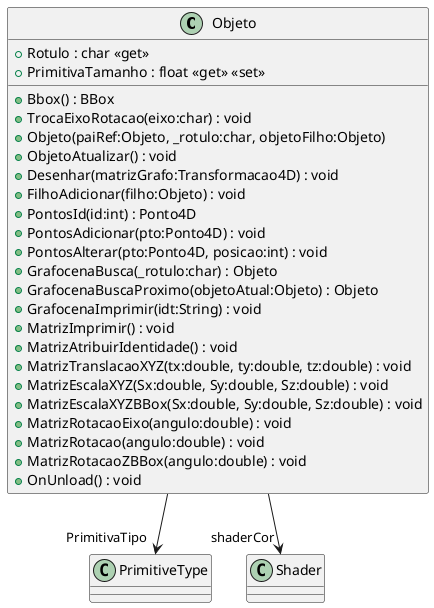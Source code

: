 @startuml
class Objeto {
    + Rotulo : char <<get>>
    + PrimitivaTamanho : float <<get>> <<set>>
    + Bbox() : BBox
    + TrocaEixoRotacao(eixo:char) : void
    + Objeto(paiRef:Objeto, _rotulo:char, objetoFilho:Objeto)
    + ObjetoAtualizar() : void
    + Desenhar(matrizGrafo:Transformacao4D) : void
    + FilhoAdicionar(filho:Objeto) : void
    + PontosId(id:int) : Ponto4D
    + PontosAdicionar(pto:Ponto4D) : void
    + PontosAlterar(pto:Ponto4D, posicao:int) : void
    + GrafocenaBusca(_rotulo:char) : Objeto
    + GrafocenaBuscaProximo(objetoAtual:Objeto) : Objeto
    + GrafocenaImprimir(idt:String) : void
    + MatrizImprimir() : void
    + MatrizAtribuirIdentidade() : void
    + MatrizTranslacaoXYZ(tx:double, ty:double, tz:double) : void
    + MatrizEscalaXYZ(Sx:double, Sy:double, Sz:double) : void
    + MatrizEscalaXYZBBox(Sx:double, Sy:double, Sz:double) : void
    + MatrizRotacaoEixo(angulo:double) : void
    + MatrizRotacao(angulo:double) : void
    + MatrizRotacaoZBBox(angulo:double) : void
    + OnUnload() : void
}
Objeto --> "PrimitivaTipo" PrimitiveType
Objeto --> "shaderCor" Shader
@enduml
